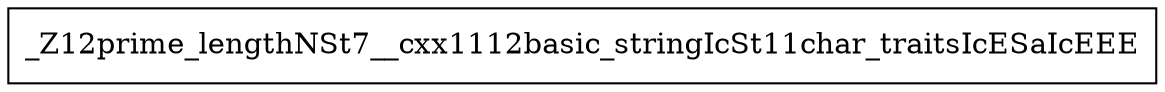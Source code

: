 digraph CallGraph {
    // Nodes
    node [shape=box];
    _Z12prime_lengthNSt7__cxx1112basic_stringIcSt11char_traitsIcESaIcEEE;

    // Edges
    // No calls to other functions in the provided IR
}
